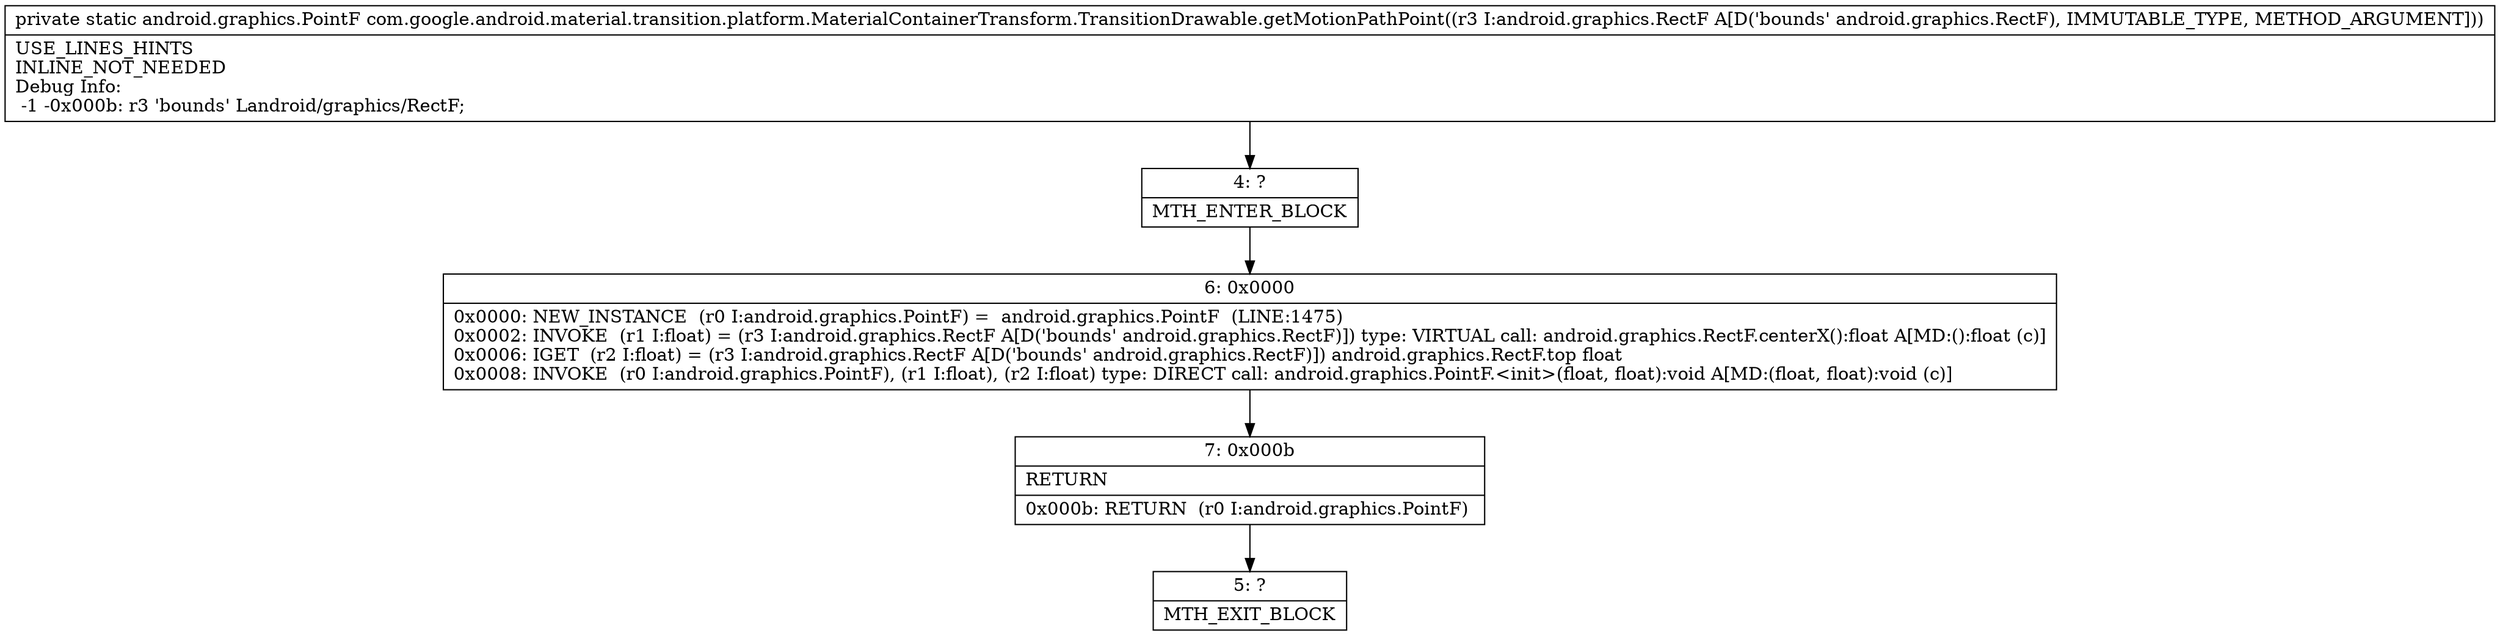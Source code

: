 digraph "CFG forcom.google.android.material.transition.platform.MaterialContainerTransform.TransitionDrawable.getMotionPathPoint(Landroid\/graphics\/RectF;)Landroid\/graphics\/PointF;" {
Node_4 [shape=record,label="{4\:\ ?|MTH_ENTER_BLOCK\l}"];
Node_6 [shape=record,label="{6\:\ 0x0000|0x0000: NEW_INSTANCE  (r0 I:android.graphics.PointF) =  android.graphics.PointF  (LINE:1475)\l0x0002: INVOKE  (r1 I:float) = (r3 I:android.graphics.RectF A[D('bounds' android.graphics.RectF)]) type: VIRTUAL call: android.graphics.RectF.centerX():float A[MD:():float (c)]\l0x0006: IGET  (r2 I:float) = (r3 I:android.graphics.RectF A[D('bounds' android.graphics.RectF)]) android.graphics.RectF.top float \l0x0008: INVOKE  (r0 I:android.graphics.PointF), (r1 I:float), (r2 I:float) type: DIRECT call: android.graphics.PointF.\<init\>(float, float):void A[MD:(float, float):void (c)]\l}"];
Node_7 [shape=record,label="{7\:\ 0x000b|RETURN\l|0x000b: RETURN  (r0 I:android.graphics.PointF) \l}"];
Node_5 [shape=record,label="{5\:\ ?|MTH_EXIT_BLOCK\l}"];
MethodNode[shape=record,label="{private static android.graphics.PointF com.google.android.material.transition.platform.MaterialContainerTransform.TransitionDrawable.getMotionPathPoint((r3 I:android.graphics.RectF A[D('bounds' android.graphics.RectF), IMMUTABLE_TYPE, METHOD_ARGUMENT]))  | USE_LINES_HINTS\lINLINE_NOT_NEEDED\lDebug Info:\l  \-1 \-0x000b: r3 'bounds' Landroid\/graphics\/RectF;\l}"];
MethodNode -> Node_4;Node_4 -> Node_6;
Node_6 -> Node_7;
Node_7 -> Node_5;
}

